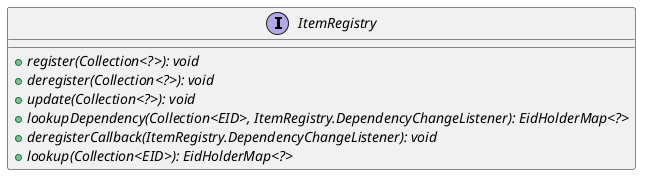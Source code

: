 @startuml

    interface ItemRegistry [[ItemRegistry.html]] {
        {abstract} +register(Collection<?>): void
        {abstract} +deregister(Collection<?>): void
        {abstract} +update(Collection<?>): void
        {abstract} +lookupDependency(Collection<EID>, ItemRegistry.DependencyChangeListener): EidHolderMap<?>
        {abstract} +deregisterCallback(ItemRegistry.DependencyChangeListener): void
        {abstract} +lookup(Collection<EID>): EidHolderMap<?>
    }

@enduml
